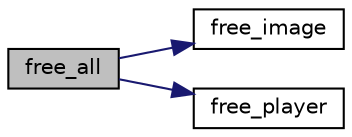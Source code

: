 digraph "free_all"
{
 // LATEX_PDF_SIZE
  edge [fontname="Helvetica",fontsize="10",labelfontname="Helvetica",labelfontsize="10"];
  node [fontname="Helvetica",fontsize="10",shape=record];
  rankdir="LR";
  Node1 [label="free_all",height=0.2,width=0.4,color="black", fillcolor="grey75", style="filled", fontcolor="black",tooltip="Function that coordinate the free of all the structure."];
  Node1 -> Node2 [color="midnightblue",fontsize="10",style="solid",fontname="Helvetica"];
  Node2 [label="free_image",height=0.2,width=0.4,color="black", fillcolor="white", style="filled",URL="$main_8c.html#a118e7f39072526a9ded539cc02e1f19e",tooltip="Function that free the image structure."];
  Node1 -> Node3 [color="midnightblue",fontsize="10",style="solid",fontname="Helvetica"];
  Node3 [label="free_player",height=0.2,width=0.4,color="black", fillcolor="white", style="filled",URL="$main_8c.html#a8f9f3c7c48cb40be854651ca4d681d6b",tooltip="Function that free the player structure."];
}

